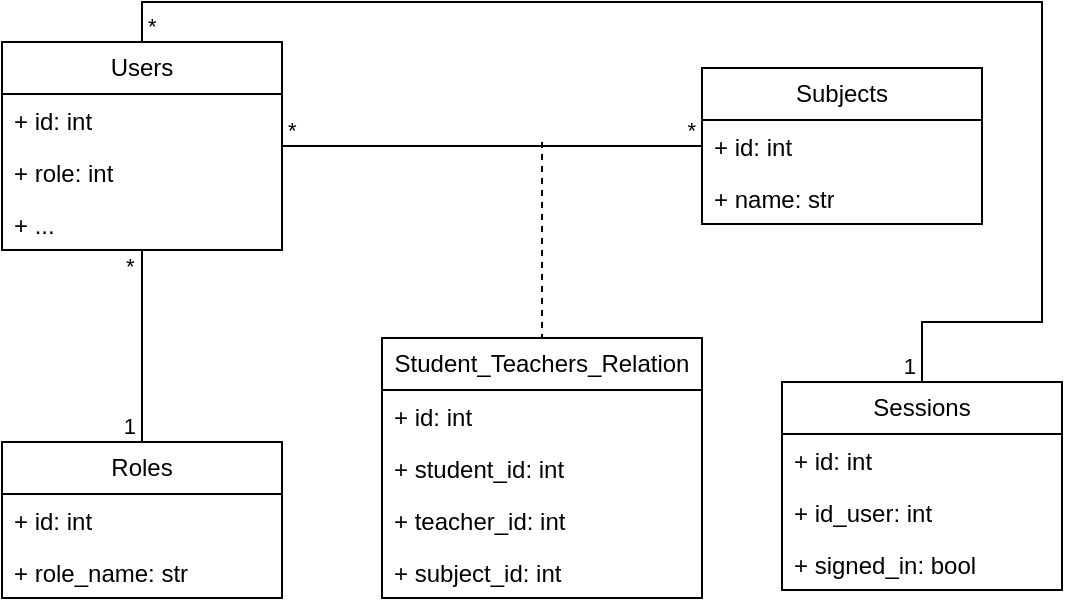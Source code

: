 <mxfile version="24.6.4" type="device">
  <diagram name="Page-1" id="DilWPWc6Uov7HiOx-ZrO">
    <mxGraphModel dx="1290" dy="530" grid="1" gridSize="10" guides="1" tooltips="1" connect="1" arrows="1" fold="1" page="1" pageScale="1" pageWidth="827" pageHeight="1169" math="0" shadow="0">
      <root>
        <mxCell id="0" />
        <mxCell id="1" parent="0" />
        <mxCell id="ztuQbVJwMfYZiT_gjSvj-1" value="Users" style="swimlane;fontStyle=0;childLayout=stackLayout;horizontal=1;startSize=26;fillColor=none;horizontalStack=0;resizeParent=1;resizeParentMax=0;resizeLast=0;collapsible=1;marginBottom=0;whiteSpace=wrap;html=1;" vertex="1" parent="1">
          <mxGeometry x="40" y="40" width="140" height="104" as="geometry" />
        </mxCell>
        <mxCell id="ztuQbVJwMfYZiT_gjSvj-2" value="+ id: int" style="text;strokeColor=none;fillColor=none;align=left;verticalAlign=top;spacingLeft=4;spacingRight=4;overflow=hidden;rotatable=0;points=[[0,0.5],[1,0.5]];portConstraint=eastwest;whiteSpace=wrap;html=1;" vertex="1" parent="ztuQbVJwMfYZiT_gjSvj-1">
          <mxGeometry y="26" width="140" height="26" as="geometry" />
        </mxCell>
        <mxCell id="ztuQbVJwMfYZiT_gjSvj-3" value="+ role: int" style="text;strokeColor=none;fillColor=none;align=left;verticalAlign=top;spacingLeft=4;spacingRight=4;overflow=hidden;rotatable=0;points=[[0,0.5],[1,0.5]];portConstraint=eastwest;whiteSpace=wrap;html=1;" vertex="1" parent="ztuQbVJwMfYZiT_gjSvj-1">
          <mxGeometry y="52" width="140" height="26" as="geometry" />
        </mxCell>
        <mxCell id="ztuQbVJwMfYZiT_gjSvj-4" value="+ ..." style="text;strokeColor=none;fillColor=none;align=left;verticalAlign=top;spacingLeft=4;spacingRight=4;overflow=hidden;rotatable=0;points=[[0,0.5],[1,0.5]];portConstraint=eastwest;whiteSpace=wrap;html=1;" vertex="1" parent="ztuQbVJwMfYZiT_gjSvj-1">
          <mxGeometry y="78" width="140" height="26" as="geometry" />
        </mxCell>
        <mxCell id="ztuQbVJwMfYZiT_gjSvj-9" value="Subjects" style="swimlane;fontStyle=0;childLayout=stackLayout;horizontal=1;startSize=26;fillColor=none;horizontalStack=0;resizeParent=1;resizeParentMax=0;resizeLast=0;collapsible=1;marginBottom=0;whiteSpace=wrap;html=1;" vertex="1" parent="1">
          <mxGeometry x="390" y="53" width="140" height="78" as="geometry" />
        </mxCell>
        <mxCell id="ztuQbVJwMfYZiT_gjSvj-10" value="+ id: int" style="text;strokeColor=none;fillColor=none;align=left;verticalAlign=top;spacingLeft=4;spacingRight=4;overflow=hidden;rotatable=0;points=[[0,0.5],[1,0.5]];portConstraint=eastwest;whiteSpace=wrap;html=1;" vertex="1" parent="ztuQbVJwMfYZiT_gjSvj-9">
          <mxGeometry y="26" width="140" height="26" as="geometry" />
        </mxCell>
        <mxCell id="ztuQbVJwMfYZiT_gjSvj-11" value="+ name: str" style="text;strokeColor=none;fillColor=none;align=left;verticalAlign=top;spacingLeft=4;spacingRight=4;overflow=hidden;rotatable=0;points=[[0,0.5],[1,0.5]];portConstraint=eastwest;whiteSpace=wrap;html=1;" vertex="1" parent="ztuQbVJwMfYZiT_gjSvj-9">
          <mxGeometry y="52" width="140" height="26" as="geometry" />
        </mxCell>
        <mxCell id="ztuQbVJwMfYZiT_gjSvj-18" value="Student_Teachers_Relation" style="swimlane;fontStyle=0;childLayout=stackLayout;horizontal=1;startSize=26;fillColor=none;horizontalStack=0;resizeParent=1;resizeParentMax=0;resizeLast=0;collapsible=1;marginBottom=0;whiteSpace=wrap;html=1;" vertex="1" parent="1">
          <mxGeometry x="230" y="188" width="160" height="130" as="geometry" />
        </mxCell>
        <mxCell id="ztuQbVJwMfYZiT_gjSvj-19" value="+ id: int" style="text;strokeColor=none;fillColor=none;align=left;verticalAlign=top;spacingLeft=4;spacingRight=4;overflow=hidden;rotatable=0;points=[[0,0.5],[1,0.5]];portConstraint=eastwest;whiteSpace=wrap;html=1;" vertex="1" parent="ztuQbVJwMfYZiT_gjSvj-18">
          <mxGeometry y="26" width="160" height="26" as="geometry" />
        </mxCell>
        <mxCell id="ztuQbVJwMfYZiT_gjSvj-36" value="+ student_id: int" style="text;strokeColor=none;fillColor=none;align=left;verticalAlign=top;spacingLeft=4;spacingRight=4;overflow=hidden;rotatable=0;points=[[0,0.5],[1,0.5]];portConstraint=eastwest;whiteSpace=wrap;html=1;" vertex="1" parent="ztuQbVJwMfYZiT_gjSvj-18">
          <mxGeometry y="52" width="160" height="26" as="geometry" />
        </mxCell>
        <mxCell id="ztuQbVJwMfYZiT_gjSvj-37" value="+ teacher_id: int" style="text;strokeColor=none;fillColor=none;align=left;verticalAlign=top;spacingLeft=4;spacingRight=4;overflow=hidden;rotatable=0;points=[[0,0.5],[1,0.5]];portConstraint=eastwest;whiteSpace=wrap;html=1;" vertex="1" parent="ztuQbVJwMfYZiT_gjSvj-18">
          <mxGeometry y="78" width="160" height="26" as="geometry" />
        </mxCell>
        <mxCell id="ztuQbVJwMfYZiT_gjSvj-20" value="+ subject_id: int" style="text;strokeColor=none;fillColor=none;align=left;verticalAlign=top;spacingLeft=4;spacingRight=4;overflow=hidden;rotatable=0;points=[[0,0.5],[1,0.5]];portConstraint=eastwest;whiteSpace=wrap;html=1;" vertex="1" parent="ztuQbVJwMfYZiT_gjSvj-18">
          <mxGeometry y="104" width="160" height="26" as="geometry" />
        </mxCell>
        <mxCell id="ztuQbVJwMfYZiT_gjSvj-22" value="Roles" style="swimlane;fontStyle=0;childLayout=stackLayout;horizontal=1;startSize=26;fillColor=none;horizontalStack=0;resizeParent=1;resizeParentMax=0;resizeLast=0;collapsible=1;marginBottom=0;whiteSpace=wrap;html=1;" vertex="1" parent="1">
          <mxGeometry x="40" y="240" width="140" height="78" as="geometry" />
        </mxCell>
        <mxCell id="ztuQbVJwMfYZiT_gjSvj-23" value="+ id: int" style="text;strokeColor=none;fillColor=none;align=left;verticalAlign=top;spacingLeft=4;spacingRight=4;overflow=hidden;rotatable=0;points=[[0,0.5],[1,0.5]];portConstraint=eastwest;whiteSpace=wrap;html=1;" vertex="1" parent="ztuQbVJwMfYZiT_gjSvj-22">
          <mxGeometry y="26" width="140" height="26" as="geometry" />
        </mxCell>
        <mxCell id="ztuQbVJwMfYZiT_gjSvj-24" value="+ role_name: str" style="text;strokeColor=none;fillColor=none;align=left;verticalAlign=top;spacingLeft=4;spacingRight=4;overflow=hidden;rotatable=0;points=[[0,0.5],[1,0.5]];portConstraint=eastwest;whiteSpace=wrap;html=1;" vertex="1" parent="ztuQbVJwMfYZiT_gjSvj-22">
          <mxGeometry y="52" width="140" height="26" as="geometry" />
        </mxCell>
        <mxCell id="ztuQbVJwMfYZiT_gjSvj-25" value="Sessions" style="swimlane;fontStyle=0;childLayout=stackLayout;horizontal=1;startSize=26;fillColor=none;horizontalStack=0;resizeParent=1;resizeParentMax=0;resizeLast=0;collapsible=1;marginBottom=0;whiteSpace=wrap;html=1;" vertex="1" parent="1">
          <mxGeometry x="430" y="210" width="140" height="104" as="geometry" />
        </mxCell>
        <mxCell id="ztuQbVJwMfYZiT_gjSvj-26" value="+ id: int" style="text;strokeColor=none;fillColor=none;align=left;verticalAlign=top;spacingLeft=4;spacingRight=4;overflow=hidden;rotatable=0;points=[[0,0.5],[1,0.5]];portConstraint=eastwest;whiteSpace=wrap;html=1;" vertex="1" parent="ztuQbVJwMfYZiT_gjSvj-25">
          <mxGeometry y="26" width="140" height="26" as="geometry" />
        </mxCell>
        <mxCell id="ztuQbVJwMfYZiT_gjSvj-27" value="+ id_user: int" style="text;strokeColor=none;fillColor=none;align=left;verticalAlign=top;spacingLeft=4;spacingRight=4;overflow=hidden;rotatable=0;points=[[0,0.5],[1,0.5]];portConstraint=eastwest;whiteSpace=wrap;html=1;" vertex="1" parent="ztuQbVJwMfYZiT_gjSvj-25">
          <mxGeometry y="52" width="140" height="26" as="geometry" />
        </mxCell>
        <mxCell id="ztuQbVJwMfYZiT_gjSvj-28" value="+ signed_in: bool" style="text;strokeColor=none;fillColor=none;align=left;verticalAlign=top;spacingLeft=4;spacingRight=4;overflow=hidden;rotatable=0;points=[[0,0.5],[1,0.5]];portConstraint=eastwest;whiteSpace=wrap;html=1;" vertex="1" parent="ztuQbVJwMfYZiT_gjSvj-25">
          <mxGeometry y="78" width="140" height="26" as="geometry" />
        </mxCell>
        <mxCell id="ztuQbVJwMfYZiT_gjSvj-29" value="" style="endArrow=none;html=1;edgeStyle=orthogonalEdgeStyle;rounded=0;" edge="1" parent="1" source="ztuQbVJwMfYZiT_gjSvj-1" target="ztuQbVJwMfYZiT_gjSvj-9">
          <mxGeometry relative="1" as="geometry">
            <mxPoint x="330" y="180" as="sourcePoint" />
            <mxPoint x="490" y="180" as="targetPoint" />
          </mxGeometry>
        </mxCell>
        <mxCell id="ztuQbVJwMfYZiT_gjSvj-30" value="*" style="edgeLabel;resizable=0;html=1;align=left;verticalAlign=bottom;" connectable="0" vertex="1" parent="ztuQbVJwMfYZiT_gjSvj-29">
          <mxGeometry x="-1" relative="1" as="geometry">
            <mxPoint x="1" as="offset" />
          </mxGeometry>
        </mxCell>
        <mxCell id="ztuQbVJwMfYZiT_gjSvj-31" value="*" style="edgeLabel;resizable=0;html=1;align=right;verticalAlign=bottom;" connectable="0" vertex="1" parent="ztuQbVJwMfYZiT_gjSvj-29">
          <mxGeometry x="1" relative="1" as="geometry">
            <mxPoint x="-3" as="offset" />
          </mxGeometry>
        </mxCell>
        <mxCell id="ztuQbVJwMfYZiT_gjSvj-32" value="" style="endArrow=none;html=1;edgeStyle=orthogonalEdgeStyle;rounded=0;" edge="1" parent="1" source="ztuQbVJwMfYZiT_gjSvj-1" target="ztuQbVJwMfYZiT_gjSvj-22">
          <mxGeometry relative="1" as="geometry">
            <mxPoint x="190" y="102" as="sourcePoint" />
            <mxPoint x="310" y="89" as="targetPoint" />
          </mxGeometry>
        </mxCell>
        <mxCell id="ztuQbVJwMfYZiT_gjSvj-33" value="*" style="edgeLabel;resizable=0;html=1;align=left;verticalAlign=bottom;" connectable="0" vertex="1" parent="ztuQbVJwMfYZiT_gjSvj-32">
          <mxGeometry x="-1" relative="1" as="geometry">
            <mxPoint x="-10" y="16" as="offset" />
          </mxGeometry>
        </mxCell>
        <mxCell id="ztuQbVJwMfYZiT_gjSvj-34" value="1" style="edgeLabel;resizable=0;html=1;align=right;verticalAlign=bottom;" connectable="0" vertex="1" parent="ztuQbVJwMfYZiT_gjSvj-32">
          <mxGeometry x="1" relative="1" as="geometry">
            <mxPoint x="-3" as="offset" />
          </mxGeometry>
        </mxCell>
        <mxCell id="ztuQbVJwMfYZiT_gjSvj-61" value="" style="endArrow=none;html=1;edgeStyle=orthogonalEdgeStyle;rounded=0;entryX=0.5;entryY=0;entryDx=0;entryDy=0;" edge="1" parent="1" source="ztuQbVJwMfYZiT_gjSvj-1" target="ztuQbVJwMfYZiT_gjSvj-25">
          <mxGeometry relative="1" as="geometry">
            <mxPoint x="190" y="102" as="sourcePoint" />
            <mxPoint x="310" y="102" as="targetPoint" />
            <Array as="points">
              <mxPoint x="110" y="20" />
              <mxPoint x="560" y="20" />
              <mxPoint x="560" y="180" />
              <mxPoint x="500" y="180" />
            </Array>
          </mxGeometry>
        </mxCell>
        <mxCell id="ztuQbVJwMfYZiT_gjSvj-62" value="*" style="edgeLabel;resizable=0;html=1;align=left;verticalAlign=bottom;" connectable="0" vertex="1" parent="ztuQbVJwMfYZiT_gjSvj-61">
          <mxGeometry x="-1" relative="1" as="geometry">
            <mxPoint x="1" as="offset" />
          </mxGeometry>
        </mxCell>
        <mxCell id="ztuQbVJwMfYZiT_gjSvj-63" value="1" style="edgeLabel;resizable=0;html=1;align=right;verticalAlign=bottom;" connectable="0" vertex="1" parent="ztuQbVJwMfYZiT_gjSvj-61">
          <mxGeometry x="1" relative="1" as="geometry">
            <mxPoint x="-3" as="offset" />
          </mxGeometry>
        </mxCell>
        <mxCell id="ztuQbVJwMfYZiT_gjSvj-69" value="" style="endArrow=none;dashed=1;html=1;rounded=0;strokeColor=default;align=center;verticalAlign=middle;fontFamily=Helvetica;fontSize=11;fontColor=default;labelBackgroundColor=default;entryX=0.5;entryY=0;entryDx=0;entryDy=0;" edge="1" parent="1" target="ztuQbVJwMfYZiT_gjSvj-18">
          <mxGeometry width="50" height="50" relative="1" as="geometry">
            <mxPoint x="310" y="90" as="sourcePoint" />
            <mxPoint x="440" y="170" as="targetPoint" />
          </mxGeometry>
        </mxCell>
      </root>
    </mxGraphModel>
  </diagram>
</mxfile>
